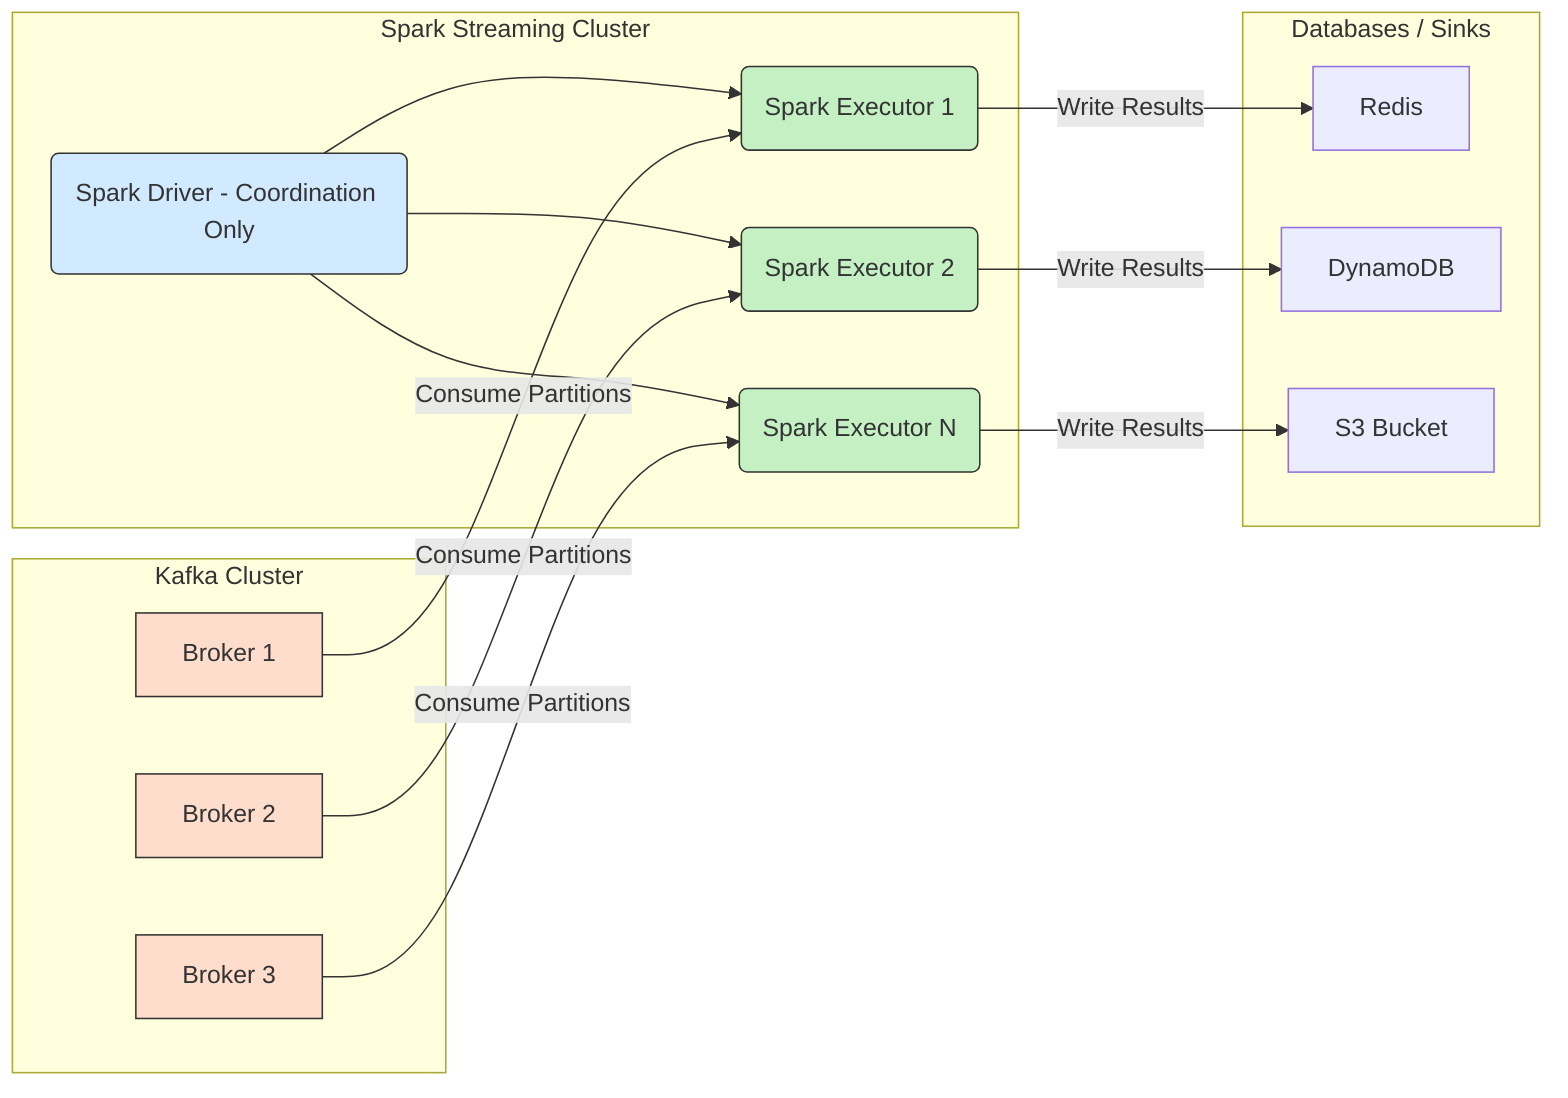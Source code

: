 flowchart LR
    subgraph KafkaCluster[Kafka Cluster]
        K1[Broker 1]:::broker
        K2[Broker 2]:::broker
        K3[Broker 3]:::broker
    end

    subgraph SparkCluster[Spark Streaming Cluster]
        Driver(Spark Driver - Coordination Only):::driver
        E1(Spark Executor 1):::executor
        E2(Spark Executor 2):::executor
        E3(Spark Executor N):::executor

        Driver --> E1
        Driver --> E2
        Driver --> E3
    end

    subgraph Storage[Databases / Sinks]
        R[Redis]
        D[DynamoDB]
        S3[S3 Bucket]
    end

    K1 -->|Consume Partitions| E1
    K2 -->|Consume Partitions| E2
    K3 -->|Consume Partitions| E3

    E1 -->|Write Results| R
    E2 -->|Write Results| D
    E3 -->|Write Results| S3

    classDef broker fill:#ffddcc,stroke:#333,stroke-width:1px;
    classDef driver fill:#d1eaff,stroke:#333,stroke-width:1px;
    classDef executor fill:#c4f0c4,stroke:#333,stroke-width:1px;